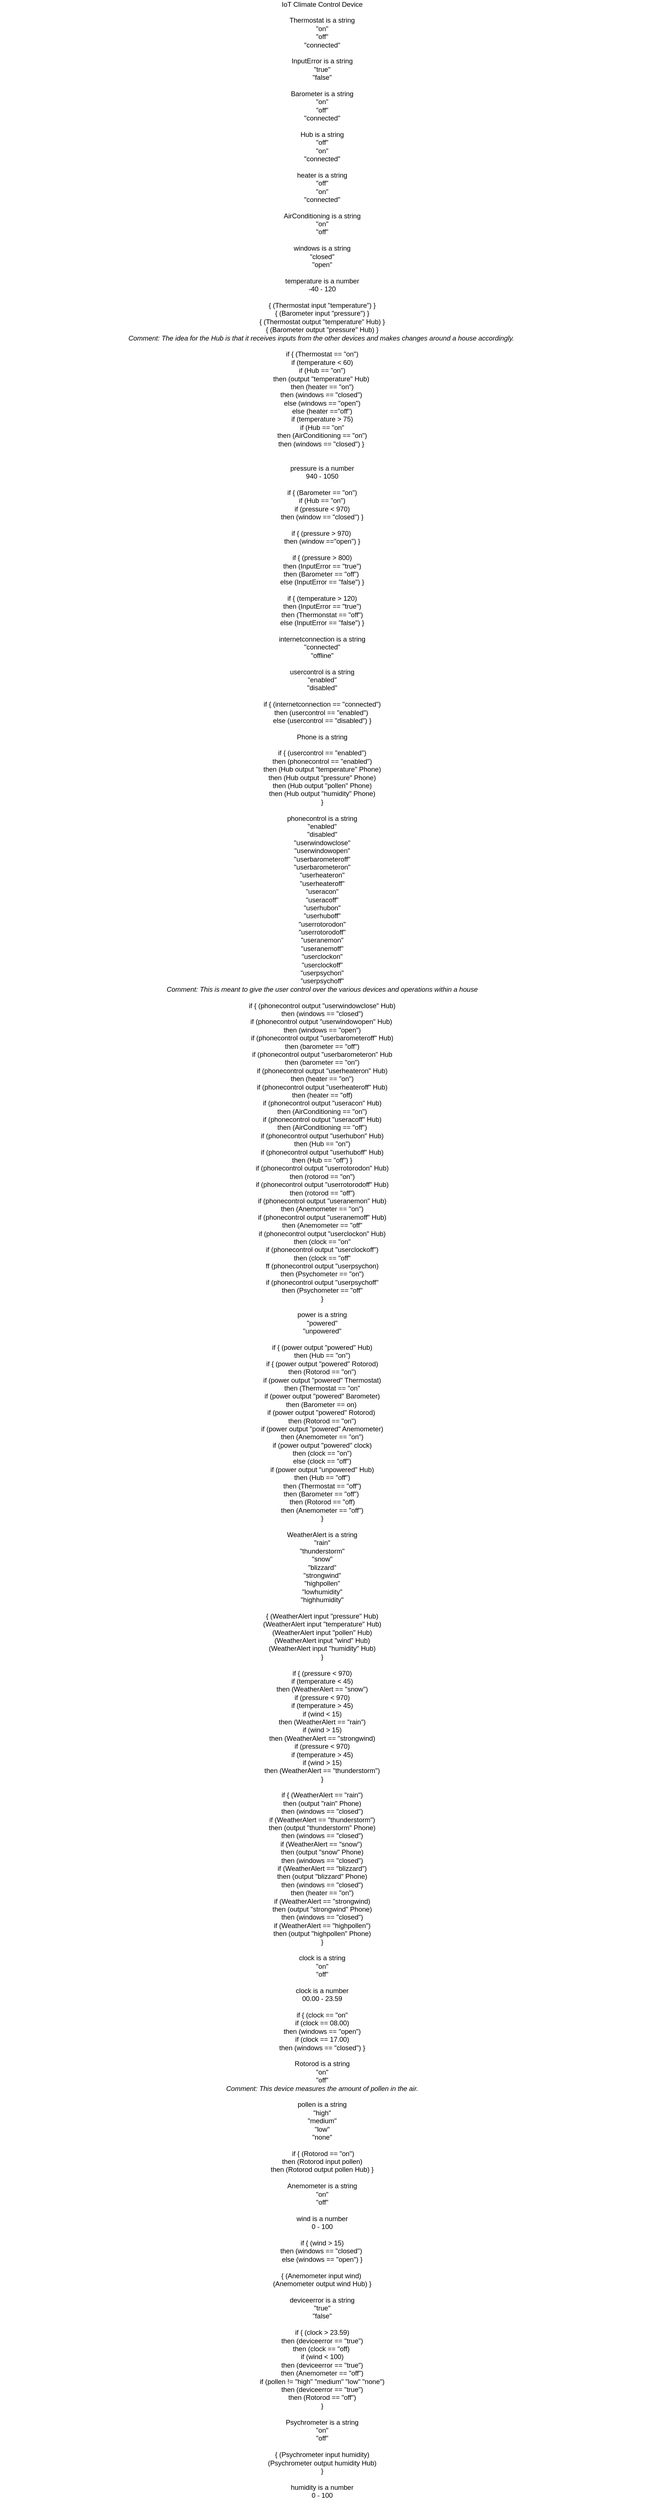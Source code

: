 <mxfile version="13.10.1" type="github">
  <diagram id="FG6YYTk2sED3XfOmZvWB" name="Page-1">
    <mxGraphModel dx="2272" dy="1894" grid="1" gridSize="10" guides="1" tooltips="1" connect="1" arrows="1" fold="1" page="1" pageScale="1" pageWidth="850" pageHeight="1100" math="0" shadow="0">
      <root>
        <mxCell id="0" />
        <mxCell id="1" parent="0" />
        <mxCell id="fQ9IbECkCy0SCe_vt15--2" value="IoT Climate Control Device&lt;br&gt;&lt;br&gt;Thermostat is a string&lt;br&gt;&quot;on&quot;&lt;br&gt;&quot;off&quot;&lt;br&gt;&quot;connected&quot;&lt;br&gt;&lt;br&gt;InputError is a string&lt;br&gt;&quot;true&quot;&lt;br&gt;&quot;false&quot;&lt;br&gt;&lt;br&gt;Barometer is a string&lt;br&gt;&quot;on&quot;&lt;br&gt;&quot;off&quot;&lt;br&gt;&quot;connected&quot;&lt;br&gt;&lt;br&gt;Hub is a string&lt;br&gt;&quot;off&quot;&lt;br&gt;&quot;on&quot;&lt;br&gt;&quot;connected&quot;&lt;br&gt;&lt;br&gt;heater is a string&lt;br&gt;&quot;off&quot;&lt;br&gt;&quot;on&quot;&lt;br&gt;&quot;connected&quot;&lt;br&gt;&lt;br&gt;AirConditioning is a string&lt;br&gt;&quot;on&quot;&lt;br&gt;&quot;off&quot;&lt;br&gt;&lt;br&gt;windows is a string&lt;br&gt;&quot;closed&quot;&lt;br&gt;&quot;open&quot;&lt;br&gt;&lt;br&gt;temperature is a number&lt;br&gt;-40 - 120&lt;br&gt;&lt;br&gt;{ (Thermostat input &quot;temperature&quot;) }&lt;br&gt;{ (Barometer input &quot;pressure&quot;) }&lt;br&gt;{ (Thermostat output &quot;temperature&quot; Hub) }&lt;br&gt;{ (Barometer output &quot;pressure&quot; Hub) }&lt;br&gt;&lt;i&gt;Comment: The idea for the Hub is that it receives&amp;nbsp;inputs from the other devices and makes changes around a house accordingly.&amp;nbsp;&lt;br&gt;&lt;/i&gt;&lt;br&gt;if { (Thermostat == &quot;on&quot;)&lt;br&gt;if (temperature &amp;lt; 60)&lt;br&gt;if (Hub == &quot;on&quot;)&lt;br&gt;then (output &quot;temperature&quot; Hub)&amp;nbsp;&lt;br&gt;then (heater == &quot;on&quot;)&lt;br&gt;then (windows == &quot;closed&quot;)&amp;nbsp;&lt;br&gt;else (windows == &quot;open&quot;)&lt;br&gt;else (heater ==&quot;off&quot;)&lt;br&gt;if (temperature &amp;gt; 75)&lt;br&gt;if (Hub == &quot;on&quot;&lt;br&gt;then (AirConditioning == &quot;on&quot;)&lt;br&gt;then (windows == &quot;closed&quot;) }&amp;nbsp;&lt;br&gt;&lt;br&gt;&lt;br&gt;pressure is a number&lt;br&gt;940 - 1050&lt;br&gt;&lt;br&gt;if { (Barometer == &quot;on&quot;)&lt;br&gt;if (Hub == &quot;on&quot;)&lt;br&gt;if (pressure &amp;lt; 970)&lt;br&gt;then (window == &quot;closed&quot;) }&lt;br&gt;&lt;br&gt;if { (pressure &amp;gt; 970)&amp;nbsp;&lt;br&gt;then (window ==&quot;open&quot;) }&lt;br&gt;&lt;br&gt;if { (pressure &amp;gt; 800)&lt;br&gt;then (InputError == &quot;true&quot;)&lt;br&gt;then (Barometer == &quot;off&quot;)&amp;nbsp;&lt;br&gt;else (InputError == &quot;false&quot;) }&lt;br&gt;&lt;br&gt;if { (temperature &amp;gt; 120)&lt;br&gt;then (InputError == &quot;true&quot;)&lt;br&gt;then (Thermonstat == &quot;off&quot;)&lt;br&gt;else (InputError == &quot;false&quot;) }&lt;br&gt;&lt;br&gt;internetconnection is a string&lt;br&gt;&quot;connected&quot;&lt;br&gt;&quot;offline&quot;&lt;br&gt;&lt;br&gt;usercontrol is a string&lt;br&gt;&quot;enabled&quot;&lt;br&gt;&quot;disabled&quot;&lt;br&gt;&lt;br&gt;if { (internetconnection == &quot;connected&quot;)&lt;br&gt;then (usercontrol == &quot;enabled&quot;)&amp;nbsp;&lt;br&gt;else (usercontrol == &quot;disabled&quot;) }&lt;br&gt;&lt;br&gt;Phone is a string&lt;br&gt;&lt;br&gt;if { (usercontrol == &quot;enabled&quot;)&lt;br&gt;then (phonecontrol == &quot;enabled&quot;)&lt;br&gt;then (Hub output &quot;temperature&quot; Phone)&lt;br&gt;then (Hub output &quot;pressure&quot; Phone) &lt;br&gt;then (Hub output &quot;pollen&quot; Phone)&lt;br&gt;then (Hub output &quot;humidity&quot; Phone)&lt;br&gt;}&lt;br&gt;&lt;br&gt;phonecontrol is a string&lt;br&gt;&quot;enabled&quot;&lt;br&gt;&quot;disabled&quot;&lt;br&gt;&quot;userwindowclose&quot;&lt;br&gt;&quot;userwindowopen&quot;&lt;br&gt;&quot;userbarometeroff&quot;&lt;br&gt;&quot;userbarometeron&quot;&lt;br&gt;&quot;userheateron&quot;&lt;br&gt;&quot;userheateroff&quot;&lt;br&gt;&quot;useracon&quot;&lt;br&gt;&quot;useracoff&quot;&lt;br&gt;&quot;userhubon&quot;&lt;br&gt;&quot;userhuboff&quot;&lt;br&gt;&quot;userrotorodon&quot;&lt;br&gt;&quot;userrotorodoff&quot;&lt;br&gt;&quot;useranemon&quot;&lt;br&gt;&quot;useranemoff&quot;&lt;br&gt;&quot;userclockon&quot;&lt;br&gt;&quot;userclockoff&quot;&lt;br&gt;&quot;userpsychon&quot;&lt;br&gt;&quot;userpsychoff&quot;&lt;br&gt;&lt;i&gt;Comment: This is meant to give the user control over the various devices and operations within a house&lt;br&gt;&lt;br&gt;&lt;/i&gt;if { (phonecontrol output &quot;userwindowclose&quot; Hub)&lt;br&gt;then (windows == &quot;closed&quot;)&lt;br&gt;if (phonecontrol output &quot;userwindowopen&quot; Hub)&amp;nbsp;&lt;br&gt;then (windows == &quot;open&quot;)&lt;br&gt;if (phonecontrol output &quot;userbarometeroff&quot; Hub)&lt;br&gt;then (barometer == &quot;off&quot;)&lt;br&gt;if (phonecontrol output &quot;userbarometeron&quot; Hub&lt;br&gt;then (barometer == &quot;on&quot;)&lt;br&gt;if (phonecontrol output &quot;userheateron&quot; Hub)&lt;br&gt;then (heater == &quot;on&quot;)&lt;br&gt;if (phonecontrol output &quot;userheateroff&quot; Hub)&lt;br&gt;then (heater == &quot;off)&lt;br&gt;if (phonecontrol output &quot;useracon&quot; Hub)&lt;br&gt;then (AirConditioning == &quot;on&quot;)&lt;br&gt;if (phonecontrol output &quot;useracoff&quot; Hub)&lt;br&gt;then (AirConditioning == &quot;off&quot;)&lt;br&gt;if (phonecontrol output &quot;userhubon&quot; Hub)&lt;br&gt;then (Hub == &quot;on&quot;)&lt;br&gt;if (phonecontrol output &quot;userhuboff&quot; Hub)&lt;br&gt;then (Hub == &quot;off&quot;) }&lt;br&gt;if (phonecontrol output &quot;userrotorodon&quot; Hub)&lt;br&gt;then (rotorod == &quot;on&quot;)&lt;br&gt;if (phonecontrol output &quot;userrotorodoff&quot; Hub)&lt;br&gt;then (rotorod == &quot;off&quot;)&lt;br&gt;if (phonecontrol output &quot;useranemon&quot; Hub)&lt;br&gt;then (Anemometer == &quot;on&quot;)&lt;br&gt;if (phonecontrol output &quot;useranemoff&quot; Hub)&lt;br&gt;then (Anemometer == &quot;off&quot;&lt;br&gt;if (phonecontrol output &quot;userclockon&quot; Hub)&lt;br&gt;then (clock == &quot;on&quot;&lt;br&gt;if (phonecontrol output &quot;userclockoff&quot;)&lt;br&gt;then (clock == &quot;off&quot;&lt;br&gt;ff (phonecontrol output &quot;userpsychon)&lt;br&gt;then (Psychometer == &quot;on&quot;)&lt;br&gt;if (phonecontrol output &quot;userpsychoff&quot;&lt;br&gt;then (Psychometer == &quot;off&quot;&lt;br&gt;}&lt;br&gt;&lt;br&gt;power is a string&lt;br&gt;&quot;powered&quot;&lt;br&gt;&quot;unpowered&quot;&lt;br&gt;&lt;br&gt;if { (power output &quot;powered&quot; Hub)&lt;br&gt;then (Hub == &quot;on&quot;)&lt;br&gt;if { (power output &quot;powered&quot; Rotorod)&lt;br&gt;then (Rotorod == &quot;on&quot;)&lt;br&gt;if (power output &quot;powered&quot; Thermostat)&lt;br&gt;then (Thermostat == &quot;on&quot;&lt;br&gt;if (power output &quot;powered&quot; Barometer)&lt;br&gt;then (Barometer == on)&amp;nbsp;&lt;br&gt;if (power output &quot;powered&quot; Rotorod)&amp;nbsp;&lt;br&gt;then (Rotorod == &quot;on&quot;)&lt;br&gt;if (power output &quot;powered&quot; Anemometer)&lt;br&gt;then (Anemometer == &quot;on&quot;)&lt;br&gt;if (power output &quot;powered&quot; clock)&lt;br&gt;then (clock == &quot;on&quot;)&lt;br&gt;else (clock == &quot;off&quot;)&lt;br&gt;if (power output &quot;unpowered&quot; Hub)&lt;br&gt;then (Hub == &quot;off&quot;)&lt;br&gt;then (Thermostat == &quot;off&quot;)&lt;br&gt;then (Barometer == &quot;off&quot;)&amp;nbsp;&lt;br&gt;then (Rotorod == &quot;off)&lt;br&gt;then (Anemometer == &quot;off&quot;)&lt;br&gt;}&lt;br&gt;&lt;br&gt;WeatherAlert is a string&lt;br&gt;&quot;rain&quot;&lt;br&gt;&quot;thunderstorm&quot;&lt;br&gt;&quot;snow&quot;&lt;br&gt;&quot;blizzard&quot;&lt;br&gt;&quot;strongwind&quot;&lt;br&gt;&quot;highpollen&quot;&lt;br&gt;&quot;lowhumidity&quot;&lt;br&gt;&quot;highhumidity&quot;&lt;br&gt;&lt;br&gt;{ (WeatherAlert input &quot;pressure&quot; Hub)&lt;br&gt;(WeatherAlert input &quot;temperature&quot; Hub)&lt;br&gt;(WeatherAlert input &quot;pollen&quot; Hub) &lt;br&gt;(WeatherAlert input &quot;wind&quot; Hub) &lt;br&gt;(WeatherAlert input &quot;humidity&quot; Hub)&lt;br&gt;}&lt;br&gt;&lt;br&gt;if { (pressure &amp;lt; 970)&lt;br&gt;if (temperature &amp;lt; 45)&lt;br&gt;then (WeatherAlert == &quot;snow&quot;)&lt;br&gt;if (pressure &amp;lt; 970)&lt;br&gt;if (temperature &amp;gt; 45)&lt;br&gt;if (wind &amp;lt; 15)&lt;br&gt;then (WeatherAlert == &quot;rain&quot;)&lt;br&gt;if (wind &amp;gt; 15)&lt;br&gt;then (WeatherAlert == &quot;strongwind)&lt;br&gt;if (pressure &amp;lt; 970)&lt;br&gt;if (temperature &amp;gt; 45)&lt;br&gt;if (wind &amp;gt; 15)&lt;br&gt;then (WeatherAlert == &quot;thunderstorm&quot;)&lt;br&gt;}&lt;br&gt;&lt;br&gt;if { (WeatherAlert == &quot;rain&quot;)&lt;br&gt;then (output &quot;rain&quot; Phone)&lt;br&gt;then (windows == &quot;closed&quot;)&lt;br&gt;if (WeatherAlert == &quot;thunderstorm&quot;)&lt;br&gt;then (output &quot;thunderstorm&quot; Phone)&lt;br&gt;then (windows == &quot;closed&quot;)&lt;br&gt;if (WeatherAlert == &quot;snow&quot;)&amp;nbsp;&lt;br&gt;then (output &quot;snow&quot; Phone)&lt;br&gt;then (windows == &quot;closed&quot;)&lt;br&gt;if (WeatherAlert == &quot;blizzard&quot;)&lt;br&gt;then (output &quot;blizzard&quot; Phone)&lt;br&gt;then (windows == &quot;closed&quot;)&lt;br&gt;then (heater == &quot;on&quot;)&lt;br&gt;if (WeatherAlert == &quot;strongwind)&lt;br&gt;then (output &quot;strongwind&quot; Phone)&lt;br&gt;then (windows == &quot;closed&quot;) &lt;br&gt;if (WeatherAlert == &quot;highpollen&quot;)&lt;br&gt;then (output &quot;highpollen&quot; Phone)&lt;br&gt;}&lt;br&gt;&lt;br&gt;clock is a string&lt;br&gt;&quot;on&quot;&lt;br&gt;&quot;off&quot;&lt;br&gt;&lt;br&gt;clock is a number&lt;br&gt;00.00 - 23.59&lt;br&gt;&lt;br&gt;if { (clock == &quot;on&quot;&lt;br&gt;if (clock == 08.00)&lt;br&gt;then (windows == &quot;open&quot;)&lt;br&gt;if (clock == 17.00)&lt;br&gt;then (windows == &quot;closed&quot;) }&lt;br&gt;&lt;br&gt;&amp;nbsp;Rotorod is a string&amp;nbsp;&lt;br&gt;&quot;on&quot;&lt;br&gt;&quot;off&quot;&lt;br&gt;&lt;i&gt;Comment: This device measures the amount of pollen in the air.&lt;br&gt;&lt;/i&gt;&lt;br&gt;pollen is a string&lt;br&gt;&quot;high&quot;&lt;br&gt;&quot;medium&quot;&lt;br&gt;&quot;low&quot;&lt;br&gt;&quot;none&quot;&lt;br&gt;&lt;br&gt;&amp;nbsp;if { (Rotorod == &quot;on&quot;)&lt;br&gt;then (Rotorod input pollen)&lt;br&gt;then (Rotorod output pollen Hub) }&lt;br&gt;&lt;br&gt;Anemometer is a string&lt;br&gt;&quot;on&quot;&lt;br&gt;&quot;off&quot;&lt;br&gt;&lt;br&gt;wind is a number&lt;br&gt;0 - 100&lt;br&gt;&lt;br&gt;if { (wind &amp;gt; 15)&lt;br&gt;then (windows == &quot;closed&quot;)&amp;nbsp;&lt;br&gt;else (windows == &quot;open&quot;) }&lt;br&gt;&lt;br&gt;{ (Anemometer input wind)&amp;nbsp;&lt;br&gt;(Anemometer output wind Hub) }&lt;br&gt;&lt;br&gt;deviceerror is a string&lt;br&gt;&quot;true&quot;&lt;br&gt;&quot;false&quot;&lt;br&gt;&lt;br&gt;if { (clock &amp;gt; 23.59)&lt;br&gt;then (deviceerror == &quot;true&quot;)&lt;br&gt;then (clock == &quot;off)&amp;nbsp;&lt;br&gt;if (wind &amp;lt; 100)&lt;br&gt;then (deviceerror == &quot;true&quot;)&lt;br&gt;then (Anemometer == &quot;off&quot;)&lt;br&gt;if (pollen != &quot;high&quot; &quot;medium&quot; &quot;low&quot; &quot;none&quot;)&lt;br&gt;then (deviceerror == &quot;true&quot;)&lt;br&gt;then (Rotorod == &quot;off&quot;)&lt;br&gt;}&lt;br&gt;&lt;br&gt;Psychrometer is a string&lt;br&gt;&quot;on&quot;&lt;br&gt;&quot;off&quot;&lt;br&gt;&lt;br&gt;{ (Psychrometer input humidity)&lt;br&gt;(Psychrometer output humidity Hub)&lt;br&gt;}&lt;br&gt;&lt;br&gt;humidity is a number&lt;br&gt;0 - 100" style="text;html=1;strokeColor=none;fillColor=none;align=center;verticalAlign=middle;whiteSpace=wrap;rounded=0;" parent="1" vertex="1">
          <mxGeometry x="-410" y="-190" width="1140" height="2560" as="geometry" />
        </mxCell>
      </root>
    </mxGraphModel>
  </diagram>
</mxfile>
